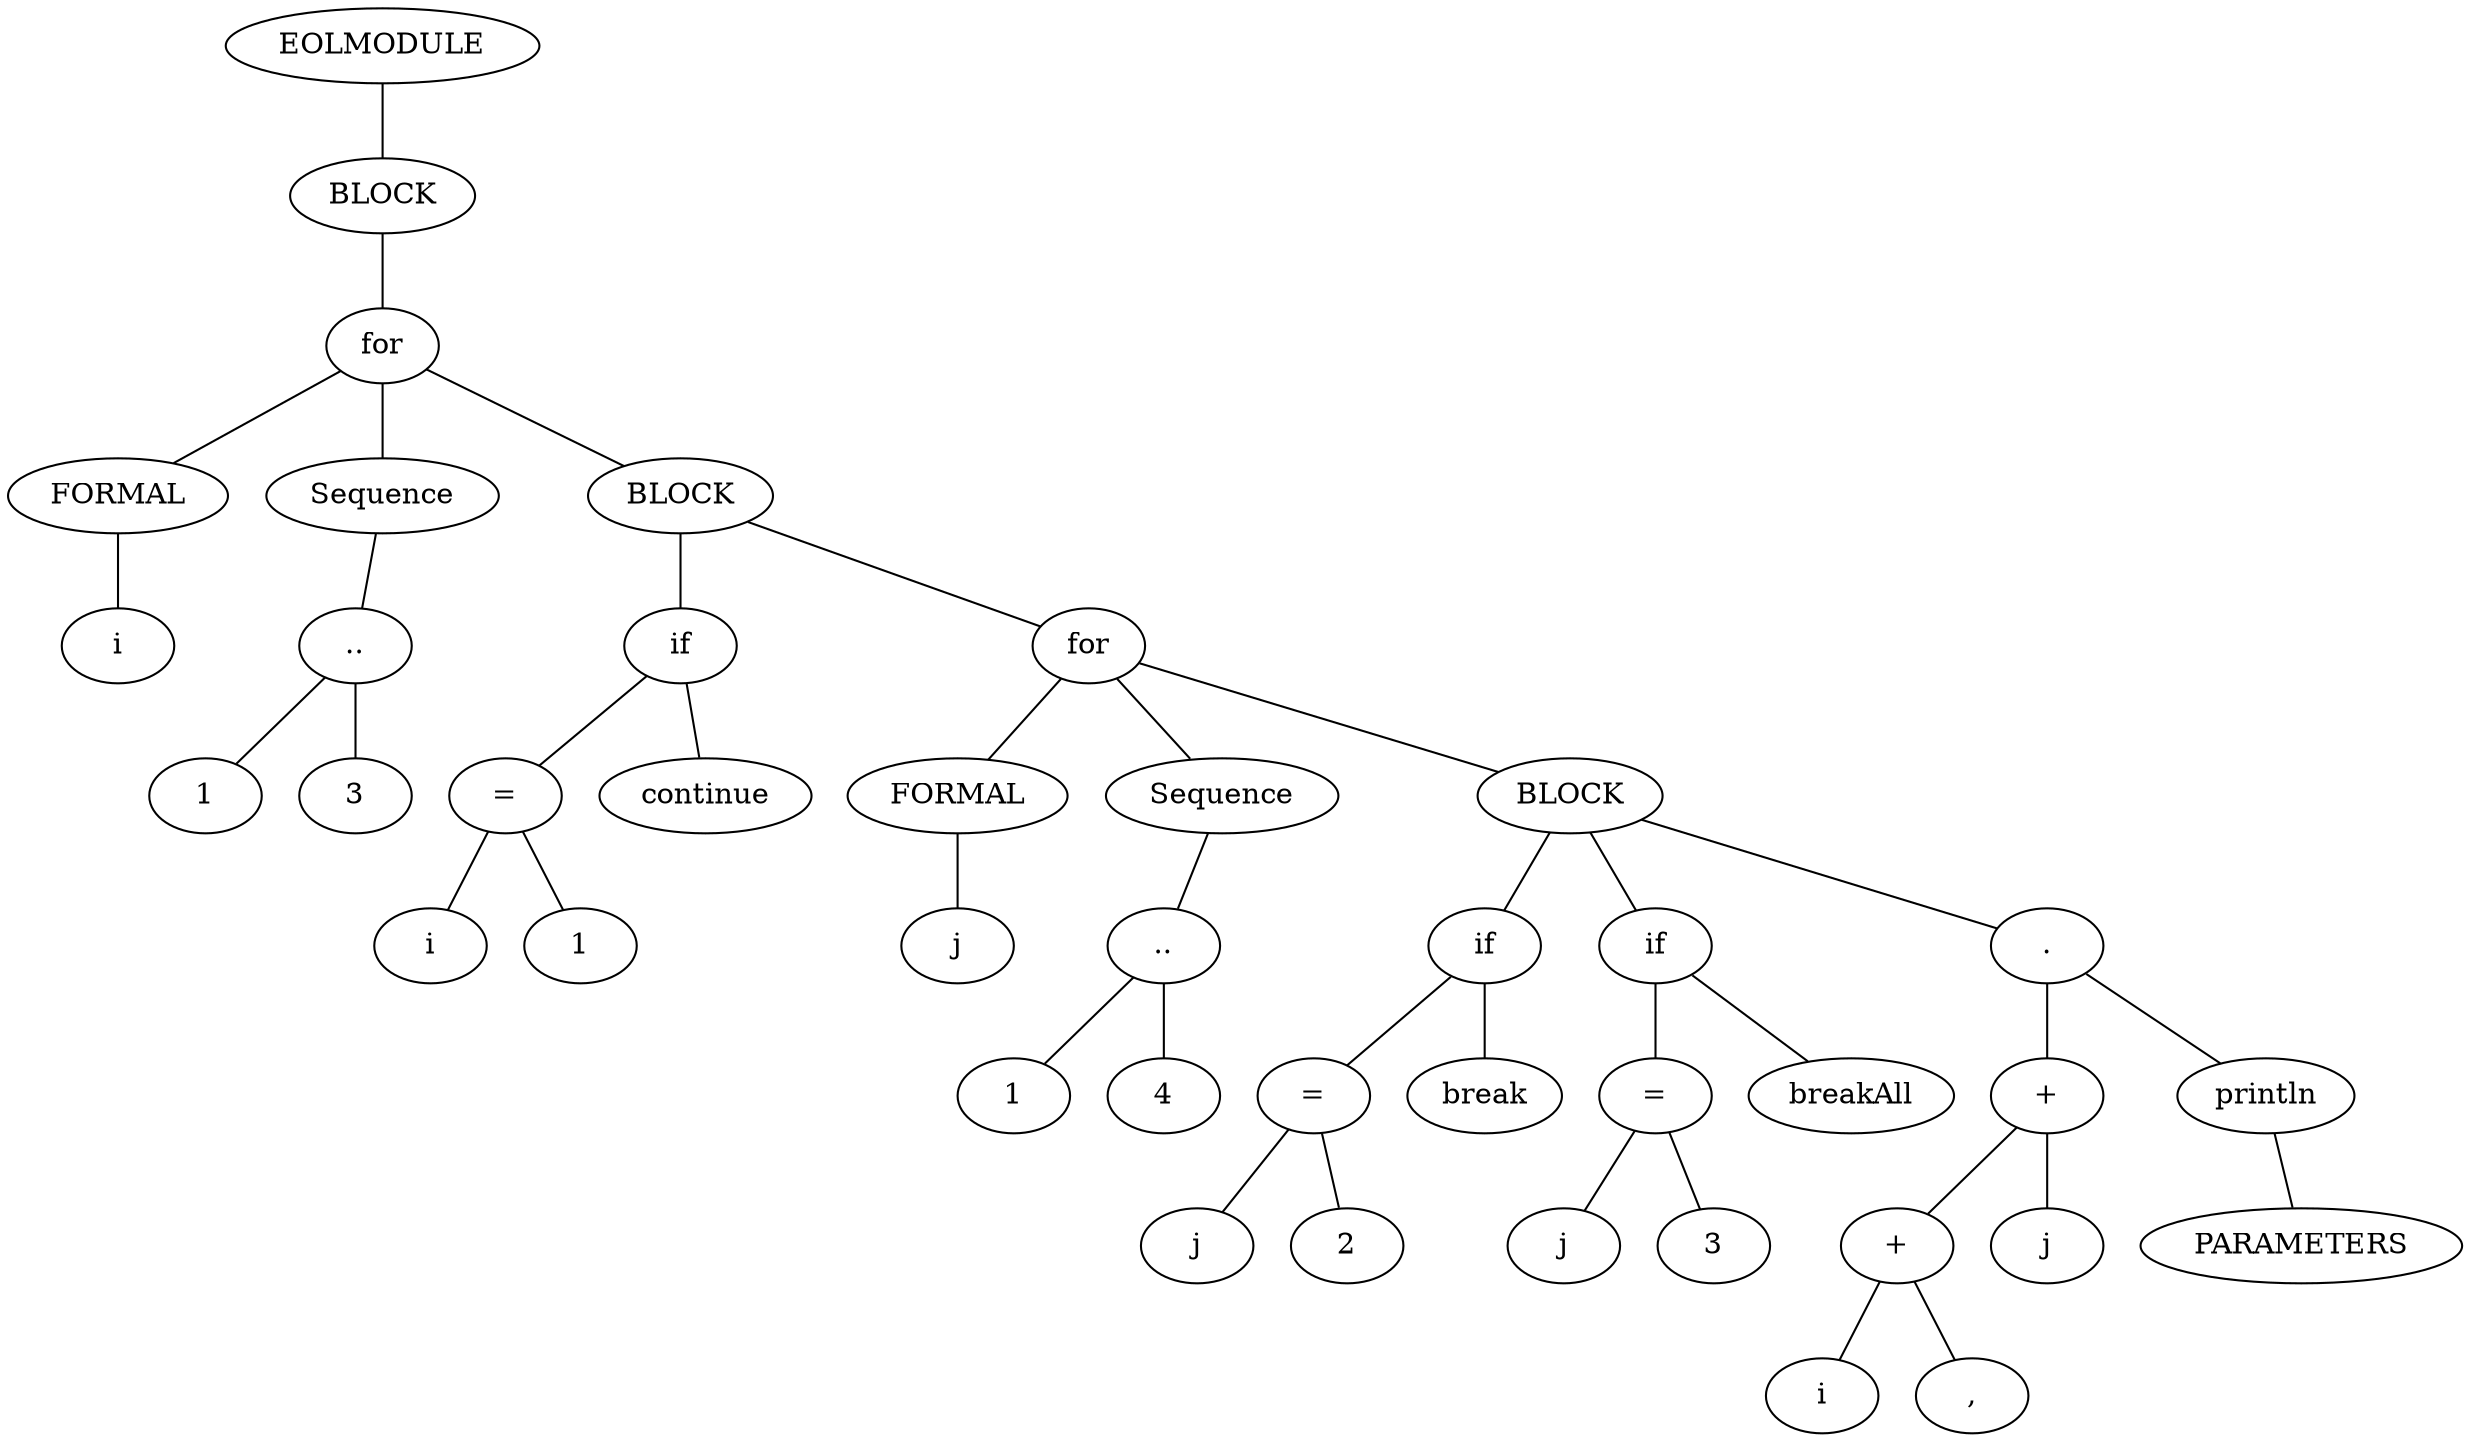 graph AST {
0 [label="EOLMODULE",color=black,fontcolor=black,style=filled,fillcolor=white]
1 [label="BLOCK",color=black,fontcolor=black,style=filled,fillcolor=white]
0 -- 1
1 [label="BLOCK",color=black,fontcolor=black,style=filled,fillcolor=white]
2 [label="for",color=black,fontcolor=black,style=filled,fillcolor=white]
1 -- 2
2 [label="for",color=black,fontcolor=black,style=filled,fillcolor=white]
3 [label="FORMAL",color=black,fontcolor=black,style=filled,fillcolor=white]
2 -- 3
3 [label="FORMAL",color=black,fontcolor=black,style=filled,fillcolor=white]
4 [label="i",color=black,fontcolor=black,style=filled,fillcolor=white]
3 -- 4
4 [label="i",color=black,fontcolor=black,style=filled,fillcolor=white]
5 [label="Sequence",color=black,fontcolor=black,style=filled,fillcolor=white]
2 -- 5
5 [label="Sequence",color=black,fontcolor=black,style=filled,fillcolor=white]
6 [label="..",color=black,fontcolor=black,style=filled,fillcolor=white]
5 -- 6
6 [label="..",color=black,fontcolor=black,style=filled,fillcolor=white]
7 [label="1",color=black,fontcolor=black,style=filled,fillcolor=white]
6 -- 7
7 [label="1",color=black,fontcolor=black,style=filled,fillcolor=white]
8 [label="3",color=black,fontcolor=black,style=filled,fillcolor=white]
6 -- 8
8 [label="3",color=black,fontcolor=black,style=filled,fillcolor=white]
9 [label="BLOCK",color=black,fontcolor=black,style=filled,fillcolor=white]
2 -- 9
9 [label="BLOCK",color=black,fontcolor=black,style=filled,fillcolor=white]
10 [label="if",color=black,fontcolor=black,style=filled,fillcolor=white]
9 -- 10
10 [label="if",color=black,fontcolor=black,style=filled,fillcolor=white]
11 [label="=",color=black,fontcolor=black,style=filled,fillcolor=white]
10 -- 11
11 [label="=",color=black,fontcolor=black,style=filled,fillcolor=white]
12 [label="i",color=black,fontcolor=black,style=filled,fillcolor=white]
11 -- 12
12 [label="i",color=black,fontcolor=black,style=filled,fillcolor=white]
13 [label="1",color=black,fontcolor=black,style=filled,fillcolor=white]
11 -- 13
13 [label="1",color=black,fontcolor=black,style=filled,fillcolor=white]
14 [label="continue",color=black,fontcolor=black,style=filled,fillcolor=white]
10 -- 14
14 [label="continue",color=black,fontcolor=black,style=filled,fillcolor=white]
15 [label="for",color=black,fontcolor=black,style=filled,fillcolor=white]
9 -- 15
15 [label="for",color=black,fontcolor=black,style=filled,fillcolor=white]
16 [label="FORMAL",color=black,fontcolor=black,style=filled,fillcolor=white]
15 -- 16
16 [label="FORMAL",color=black,fontcolor=black,style=filled,fillcolor=white]
17 [label="j",color=black,fontcolor=black,style=filled,fillcolor=white]
16 -- 17
17 [label="j",color=black,fontcolor=black,style=filled,fillcolor=white]
18 [label="Sequence",color=black,fontcolor=black,style=filled,fillcolor=white]
15 -- 18
18 [label="Sequence",color=black,fontcolor=black,style=filled,fillcolor=white]
19 [label="..",color=black,fontcolor=black,style=filled,fillcolor=white]
18 -- 19
19 [label="..",color=black,fontcolor=black,style=filled,fillcolor=white]
20 [label="1",color=black,fontcolor=black,style=filled,fillcolor=white]
19 -- 20
20 [label="1",color=black,fontcolor=black,style=filled,fillcolor=white]
21 [label="4",color=black,fontcolor=black,style=filled,fillcolor=white]
19 -- 21
21 [label="4",color=black,fontcolor=black,style=filled,fillcolor=white]
22 [label="BLOCK",color=black,fontcolor=black,style=filled,fillcolor=white]
15 -- 22
22 [label="BLOCK",color=black,fontcolor=black,style=filled,fillcolor=white]
23 [label="if",color=black,fontcolor=black,style=filled,fillcolor=white]
22 -- 23
23 [label="if",color=black,fontcolor=black,style=filled,fillcolor=white]
24 [label="=",color=black,fontcolor=black,style=filled,fillcolor=white]
23 -- 24
24 [label="=",color=black,fontcolor=black,style=filled,fillcolor=white]
25 [label="j",color=black,fontcolor=black,style=filled,fillcolor=white]
24 -- 25
25 [label="j",color=black,fontcolor=black,style=filled,fillcolor=white]
26 [label="2",color=black,fontcolor=black,style=filled,fillcolor=white]
24 -- 26
26 [label="2",color=black,fontcolor=black,style=filled,fillcolor=white]
27 [label="break",color=black,fontcolor=black,style=filled,fillcolor=white]
23 -- 27
27 [label="break",color=black,fontcolor=black,style=filled,fillcolor=white]
28 [label="if",color=black,fontcolor=black,style=filled,fillcolor=white]
22 -- 28
28 [label="if",color=black,fontcolor=black,style=filled,fillcolor=white]
29 [label="=",color=black,fontcolor=black,style=filled,fillcolor=white]
28 -- 29
29 [label="=",color=black,fontcolor=black,style=filled,fillcolor=white]
30 [label="j",color=black,fontcolor=black,style=filled,fillcolor=white]
29 -- 30
30 [label="j",color=black,fontcolor=black,style=filled,fillcolor=white]
31 [label="3",color=black,fontcolor=black,style=filled,fillcolor=white]
29 -- 31
31 [label="3",color=black,fontcolor=black,style=filled,fillcolor=white]
32 [label="breakAll",color=black,fontcolor=black,style=filled,fillcolor=white]
28 -- 32
32 [label="breakAll",color=black,fontcolor=black,style=filled,fillcolor=white]
33 [label=".",color=black,fontcolor=black,style=filled,fillcolor=white]
22 -- 33
33 [label=".",color=black,fontcolor=black,style=filled,fillcolor=white]
34 [label="+",color=black,fontcolor=black,style=filled,fillcolor=white]
33 -- 34
34 [label="+",color=black,fontcolor=black,style=filled,fillcolor=white]
35 [label="+",color=black,fontcolor=black,style=filled,fillcolor=white]
34 -- 35
35 [label="+",color=black,fontcolor=black,style=filled,fillcolor=white]
36 [label="i",color=black,fontcolor=black,style=filled,fillcolor=white]
35 -- 36
36 [label="i",color=black,fontcolor=black,style=filled,fillcolor=white]
37 [label=",",color=black,fontcolor=black,style=filled,fillcolor=white]
35 -- 37
37 [label=",",color=black,fontcolor=black,style=filled,fillcolor=white]
38 [label="j",color=black,fontcolor=black,style=filled,fillcolor=white]
34 -- 38
38 [label="j",color=black,fontcolor=black,style=filled,fillcolor=white]
39 [label="println",color=black,fontcolor=black,style=filled,fillcolor=white]
33 -- 39
39 [label="println",color=black,fontcolor=black,style=filled,fillcolor=white]
40 [label="PARAMETERS",color=black,fontcolor=black,style=filled,fillcolor=white]
39 -- 40
40 [label="PARAMETERS",color=black,fontcolor=black,style=filled,fillcolor=white]
}
